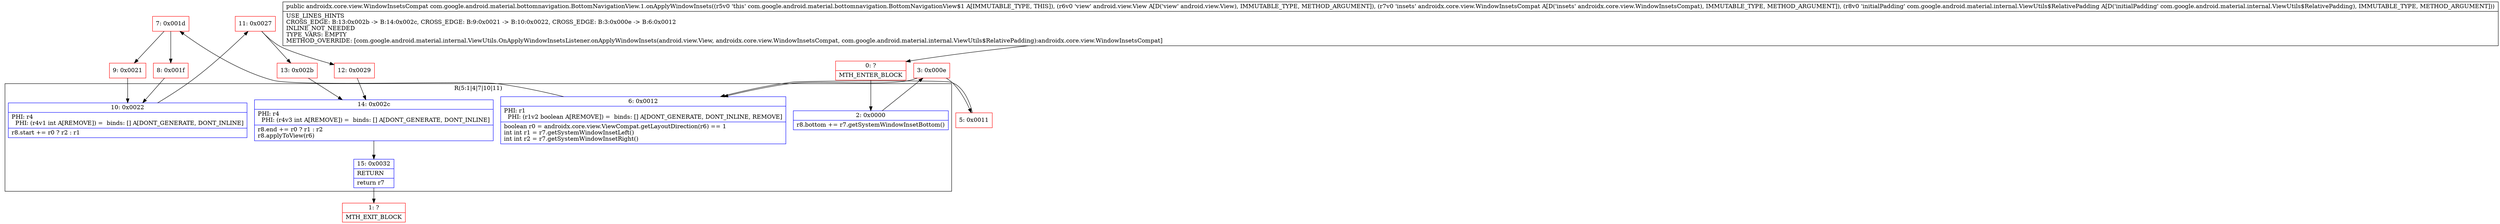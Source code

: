 digraph "CFG forcom.google.android.material.bottomnavigation.BottomNavigationView.1.onApplyWindowInsets(Landroid\/view\/View;Landroidx\/core\/view\/WindowInsetsCompat;Lcom\/google\/android\/material\/internal\/ViewUtils$RelativePadding;)Landroidx\/core\/view\/WindowInsetsCompat;" {
subgraph cluster_Region_2028139160 {
label = "R(5:1|4|7|10|11)";
node [shape=record,color=blue];
Node_2 [shape=record,label="{2\:\ 0x0000|r8.bottom += r7.getSystemWindowInsetBottom()\l}"];
Node_6 [shape=record,label="{6\:\ 0x0012|PHI: r1 \l  PHI: (r1v2 boolean A[REMOVE]) =  binds: [] A[DONT_GENERATE, DONT_INLINE, REMOVE]\l|boolean r0 = androidx.core.view.ViewCompat.getLayoutDirection(r6) == 1\lint int r1 = r7.getSystemWindowInsetLeft()\lint int r2 = r7.getSystemWindowInsetRight()\l}"];
Node_10 [shape=record,label="{10\:\ 0x0022|PHI: r4 \l  PHI: (r4v1 int A[REMOVE]) =  binds: [] A[DONT_GENERATE, DONT_INLINE]\l|r8.start += r0 ? r2 : r1\l}"];
Node_14 [shape=record,label="{14\:\ 0x002c|PHI: r4 \l  PHI: (r4v3 int A[REMOVE]) =  binds: [] A[DONT_GENERATE, DONT_INLINE]\l|r8.end += r0 ? r1 : r2\lr8.applyToView(r6)\l}"];
Node_15 [shape=record,label="{15\:\ 0x0032|RETURN\l|return r7\l}"];
}
Node_0 [shape=record,color=red,label="{0\:\ ?|MTH_ENTER_BLOCK\l}"];
Node_3 [shape=record,color=red,label="{3\:\ 0x000e}"];
Node_5 [shape=record,color=red,label="{5\:\ 0x0011}"];
Node_7 [shape=record,color=red,label="{7\:\ 0x001d}"];
Node_8 [shape=record,color=red,label="{8\:\ 0x001f}"];
Node_11 [shape=record,color=red,label="{11\:\ 0x0027}"];
Node_12 [shape=record,color=red,label="{12\:\ 0x0029}"];
Node_1 [shape=record,color=red,label="{1\:\ ?|MTH_EXIT_BLOCK\l}"];
Node_13 [shape=record,color=red,label="{13\:\ 0x002b}"];
Node_9 [shape=record,color=red,label="{9\:\ 0x0021}"];
MethodNode[shape=record,label="{public androidx.core.view.WindowInsetsCompat com.google.android.material.bottomnavigation.BottomNavigationView.1.onApplyWindowInsets((r5v0 'this' com.google.android.material.bottomnavigation.BottomNavigationView$1 A[IMMUTABLE_TYPE, THIS]), (r6v0 'view' android.view.View A[D('view' android.view.View), IMMUTABLE_TYPE, METHOD_ARGUMENT]), (r7v0 'insets' androidx.core.view.WindowInsetsCompat A[D('insets' androidx.core.view.WindowInsetsCompat), IMMUTABLE_TYPE, METHOD_ARGUMENT]), (r8v0 'initialPadding' com.google.android.material.internal.ViewUtils$RelativePadding A[D('initialPadding' com.google.android.material.internal.ViewUtils$RelativePadding), IMMUTABLE_TYPE, METHOD_ARGUMENT]))  | USE_LINES_HINTS\lCROSS_EDGE: B:13:0x002b \-\> B:14:0x002c, CROSS_EDGE: B:9:0x0021 \-\> B:10:0x0022, CROSS_EDGE: B:3:0x000e \-\> B:6:0x0012\lINLINE_NOT_NEEDED\lTYPE_VARS: EMPTY\lMETHOD_OVERRIDE: [com.google.android.material.internal.ViewUtils.OnApplyWindowInsetsListener.onApplyWindowInsets(android.view.View, androidx.core.view.WindowInsetsCompat, com.google.android.material.internal.ViewUtils$RelativePadding):androidx.core.view.WindowInsetsCompat]\l}"];
MethodNode -> Node_0;Node_2 -> Node_3;
Node_6 -> Node_7;
Node_10 -> Node_11;
Node_14 -> Node_15;
Node_15 -> Node_1;
Node_0 -> Node_2;
Node_3 -> Node_5;
Node_3 -> Node_6;
Node_5 -> Node_6;
Node_7 -> Node_8;
Node_7 -> Node_9;
Node_8 -> Node_10;
Node_11 -> Node_12;
Node_11 -> Node_13;
Node_12 -> Node_14;
Node_13 -> Node_14;
Node_9 -> Node_10;
}

